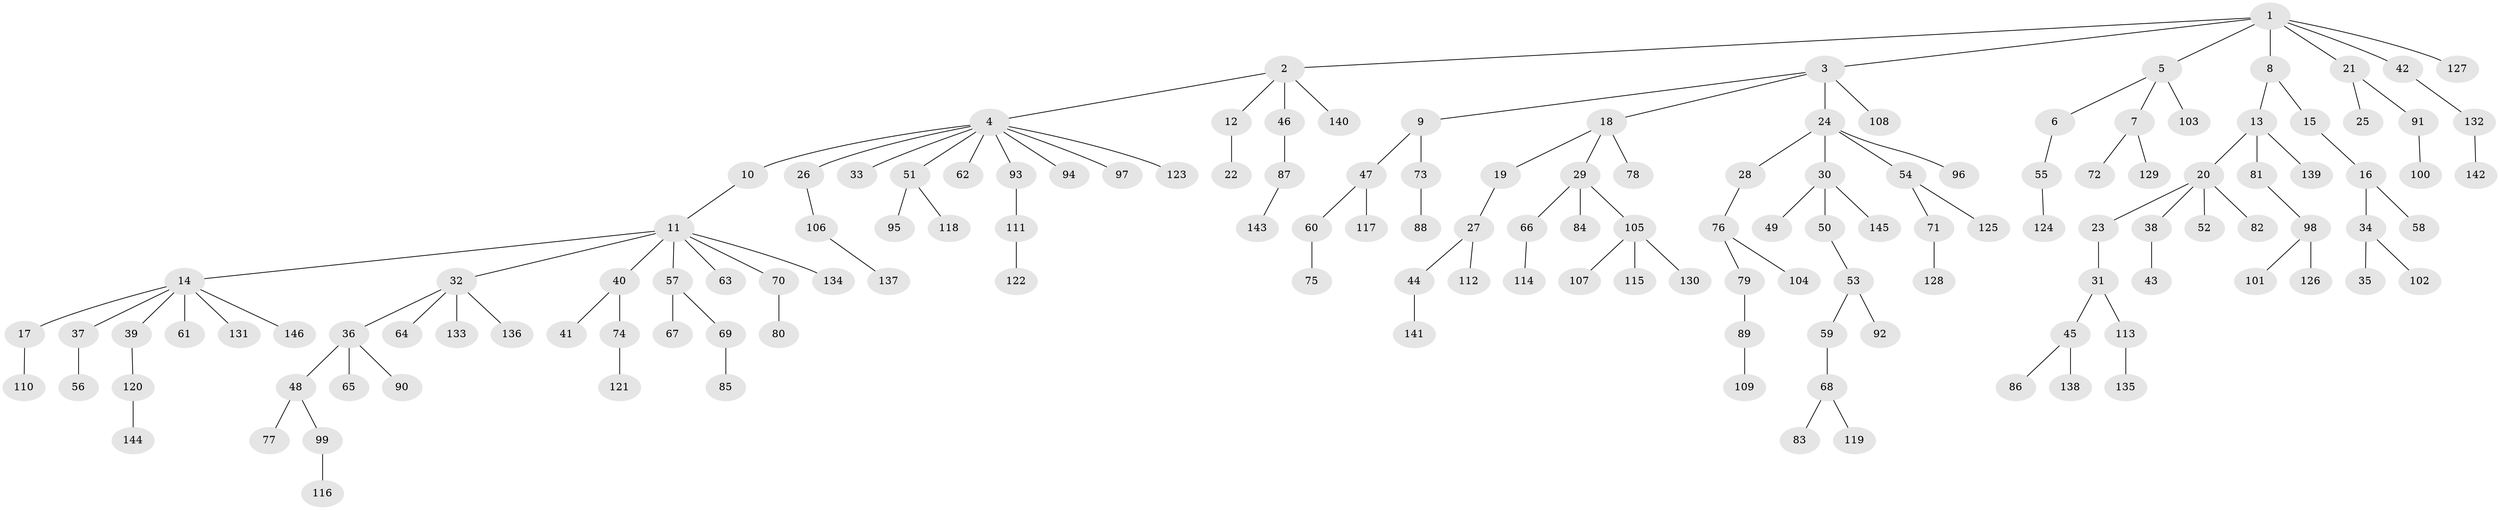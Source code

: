 // coarse degree distribution, {10: 0.023255813953488372, 7: 0.046511627906976744, 3: 0.023255813953488372, 4: 0.023255813953488372, 2: 0.18604651162790697, 1: 0.6744186046511628, 8: 0.023255813953488372}
// Generated by graph-tools (version 1.1) at 2025/19/03/04/25 18:19:16]
// undirected, 146 vertices, 145 edges
graph export_dot {
graph [start="1"]
  node [color=gray90,style=filled];
  1;
  2;
  3;
  4;
  5;
  6;
  7;
  8;
  9;
  10;
  11;
  12;
  13;
  14;
  15;
  16;
  17;
  18;
  19;
  20;
  21;
  22;
  23;
  24;
  25;
  26;
  27;
  28;
  29;
  30;
  31;
  32;
  33;
  34;
  35;
  36;
  37;
  38;
  39;
  40;
  41;
  42;
  43;
  44;
  45;
  46;
  47;
  48;
  49;
  50;
  51;
  52;
  53;
  54;
  55;
  56;
  57;
  58;
  59;
  60;
  61;
  62;
  63;
  64;
  65;
  66;
  67;
  68;
  69;
  70;
  71;
  72;
  73;
  74;
  75;
  76;
  77;
  78;
  79;
  80;
  81;
  82;
  83;
  84;
  85;
  86;
  87;
  88;
  89;
  90;
  91;
  92;
  93;
  94;
  95;
  96;
  97;
  98;
  99;
  100;
  101;
  102;
  103;
  104;
  105;
  106;
  107;
  108;
  109;
  110;
  111;
  112;
  113;
  114;
  115;
  116;
  117;
  118;
  119;
  120;
  121;
  122;
  123;
  124;
  125;
  126;
  127;
  128;
  129;
  130;
  131;
  132;
  133;
  134;
  135;
  136;
  137;
  138;
  139;
  140;
  141;
  142;
  143;
  144;
  145;
  146;
  1 -- 2;
  1 -- 3;
  1 -- 5;
  1 -- 8;
  1 -- 21;
  1 -- 42;
  1 -- 127;
  2 -- 4;
  2 -- 12;
  2 -- 46;
  2 -- 140;
  3 -- 9;
  3 -- 18;
  3 -- 24;
  3 -- 108;
  4 -- 10;
  4 -- 26;
  4 -- 33;
  4 -- 51;
  4 -- 62;
  4 -- 93;
  4 -- 94;
  4 -- 97;
  4 -- 123;
  5 -- 6;
  5 -- 7;
  5 -- 103;
  6 -- 55;
  7 -- 72;
  7 -- 129;
  8 -- 13;
  8 -- 15;
  9 -- 47;
  9 -- 73;
  10 -- 11;
  11 -- 14;
  11 -- 32;
  11 -- 40;
  11 -- 57;
  11 -- 63;
  11 -- 70;
  11 -- 134;
  12 -- 22;
  13 -- 20;
  13 -- 81;
  13 -- 139;
  14 -- 17;
  14 -- 37;
  14 -- 39;
  14 -- 61;
  14 -- 131;
  14 -- 146;
  15 -- 16;
  16 -- 34;
  16 -- 58;
  17 -- 110;
  18 -- 19;
  18 -- 29;
  18 -- 78;
  19 -- 27;
  20 -- 23;
  20 -- 38;
  20 -- 52;
  20 -- 82;
  21 -- 25;
  21 -- 91;
  23 -- 31;
  24 -- 28;
  24 -- 30;
  24 -- 54;
  24 -- 96;
  26 -- 106;
  27 -- 44;
  27 -- 112;
  28 -- 76;
  29 -- 66;
  29 -- 84;
  29 -- 105;
  30 -- 49;
  30 -- 50;
  30 -- 145;
  31 -- 45;
  31 -- 113;
  32 -- 36;
  32 -- 64;
  32 -- 133;
  32 -- 136;
  34 -- 35;
  34 -- 102;
  36 -- 48;
  36 -- 65;
  36 -- 90;
  37 -- 56;
  38 -- 43;
  39 -- 120;
  40 -- 41;
  40 -- 74;
  42 -- 132;
  44 -- 141;
  45 -- 86;
  45 -- 138;
  46 -- 87;
  47 -- 60;
  47 -- 117;
  48 -- 77;
  48 -- 99;
  50 -- 53;
  51 -- 95;
  51 -- 118;
  53 -- 59;
  53 -- 92;
  54 -- 71;
  54 -- 125;
  55 -- 124;
  57 -- 67;
  57 -- 69;
  59 -- 68;
  60 -- 75;
  66 -- 114;
  68 -- 83;
  68 -- 119;
  69 -- 85;
  70 -- 80;
  71 -- 128;
  73 -- 88;
  74 -- 121;
  76 -- 79;
  76 -- 104;
  79 -- 89;
  81 -- 98;
  87 -- 143;
  89 -- 109;
  91 -- 100;
  93 -- 111;
  98 -- 101;
  98 -- 126;
  99 -- 116;
  105 -- 107;
  105 -- 115;
  105 -- 130;
  106 -- 137;
  111 -- 122;
  113 -- 135;
  120 -- 144;
  132 -- 142;
}
